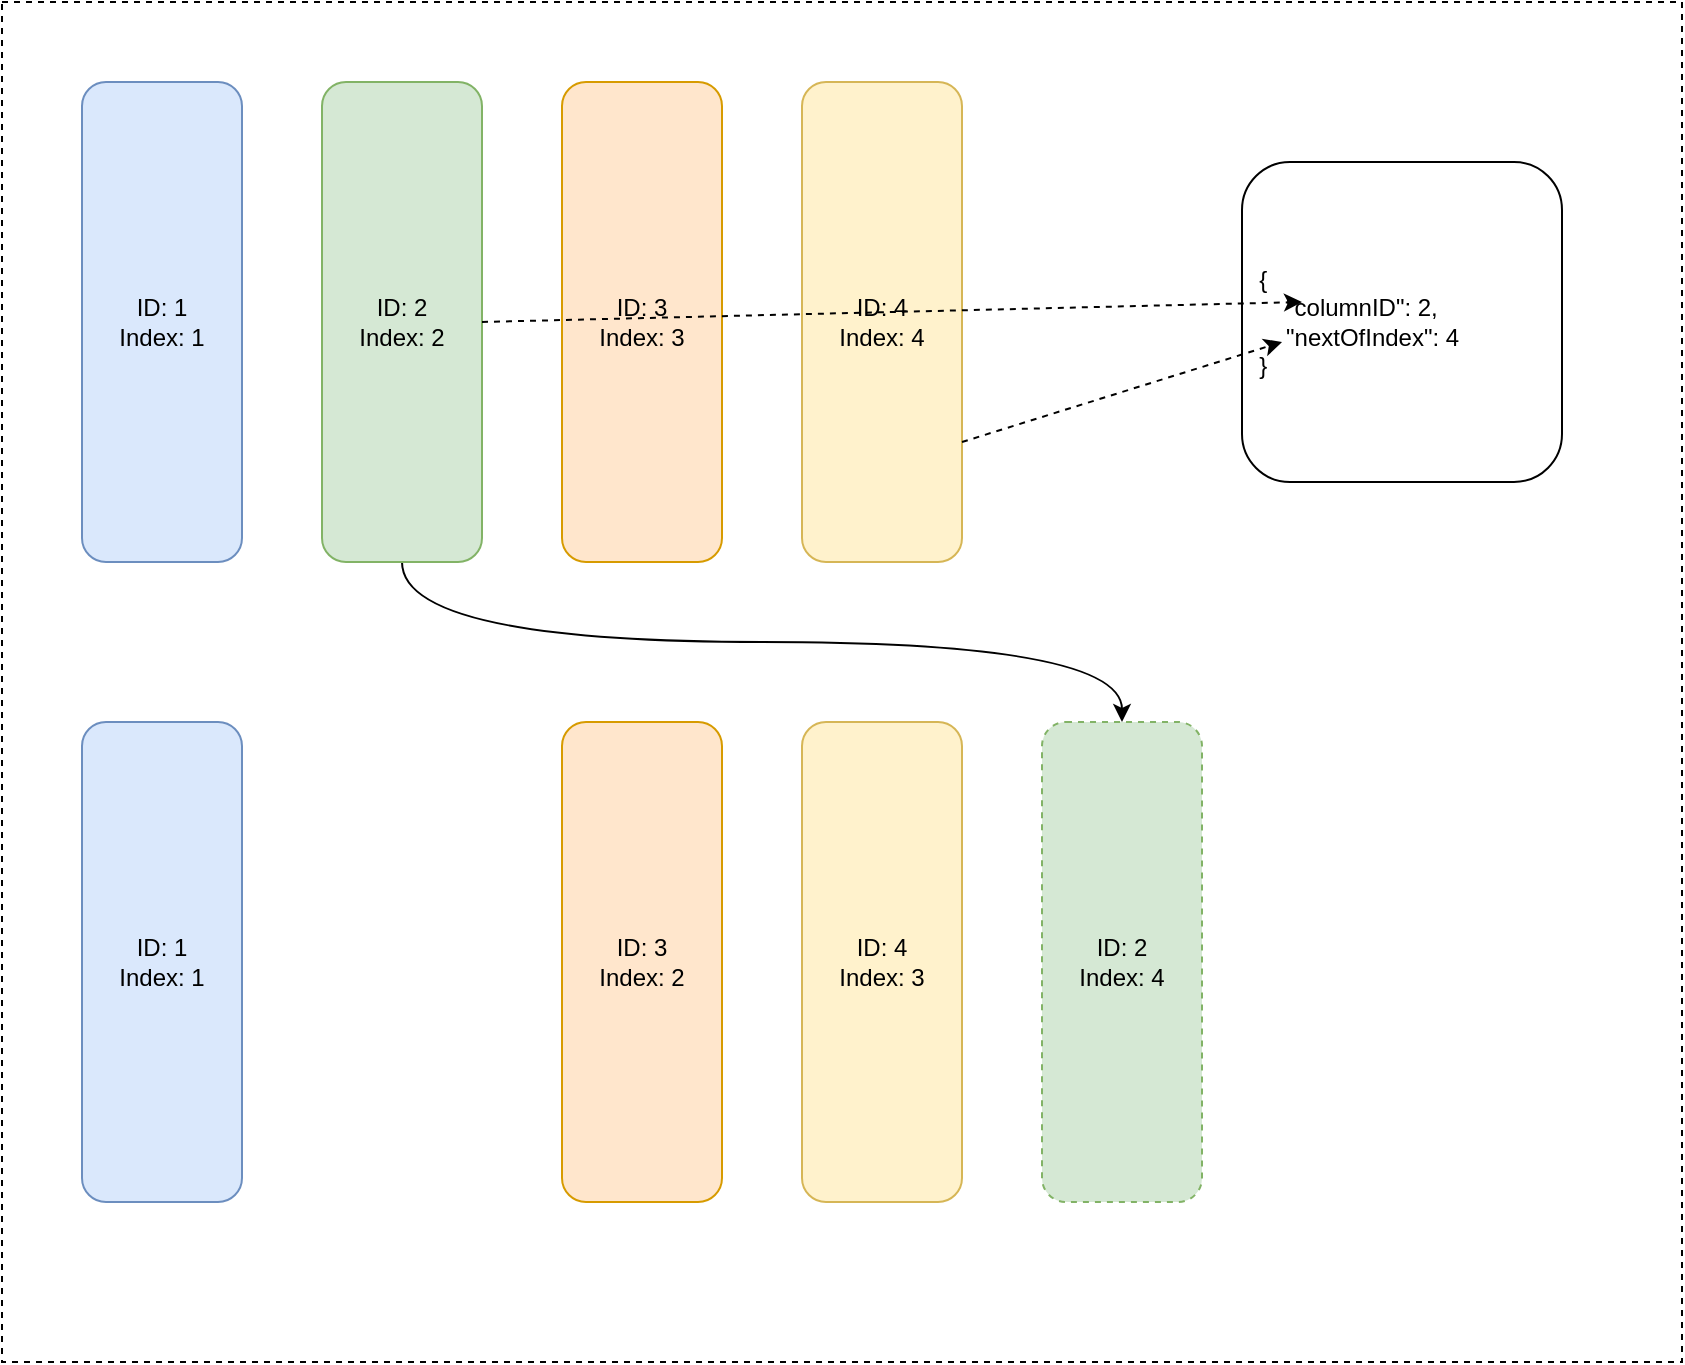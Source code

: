 <mxfile version="14.7.2" type="github">
  <diagram id="OLHDvAYr1XDLkRCobP8q" name="Page-1">
    <mxGraphModel dx="1416" dy="797" grid="1" gridSize="10" guides="1" tooltips="1" connect="1" arrows="1" fold="1" page="1" pageScale="1" pageWidth="850" pageHeight="1100" math="0" shadow="0">
      <root>
        <mxCell id="0" />
        <mxCell id="1" parent="0" />
        <mxCell id="KOiYrxqsqVpmPpbS54Qr-11" value="" style="rounded=0;whiteSpace=wrap;html=1;dashed=1;" vertex="1" parent="1">
          <mxGeometry width="840" height="680" as="geometry" />
        </mxCell>
        <mxCell id="KOiYrxqsqVpmPpbS54Qr-1" value="ID: 1&lt;br&gt;Index: 1" style="rounded=1;whiteSpace=wrap;html=1;fillColor=#dae8fc;strokeColor=#6c8ebf;" vertex="1" parent="1">
          <mxGeometry x="40" y="40" width="80" height="240" as="geometry" />
        </mxCell>
        <mxCell id="KOiYrxqsqVpmPpbS54Qr-10" style="edgeStyle=orthogonalEdgeStyle;rounded=0;orthogonalLoop=1;jettySize=auto;html=1;exitX=0.5;exitY=1;exitDx=0;exitDy=0;entryX=0.5;entryY=0;entryDx=0;entryDy=0;curved=1;" edge="1" parent="1" source="KOiYrxqsqVpmPpbS54Qr-2" target="KOiYrxqsqVpmPpbS54Qr-6">
          <mxGeometry relative="1" as="geometry" />
        </mxCell>
        <mxCell id="KOiYrxqsqVpmPpbS54Qr-2" value="&lt;span&gt;ID: 2&lt;/span&gt;&lt;br&gt;&lt;span&gt;Index: 2&lt;/span&gt;" style="rounded=1;whiteSpace=wrap;html=1;fillColor=#d5e8d4;strokeColor=#82b366;" vertex="1" parent="1">
          <mxGeometry x="160" y="40" width="80" height="240" as="geometry" />
        </mxCell>
        <mxCell id="KOiYrxqsqVpmPpbS54Qr-3" value="&lt;span&gt;ID: 3&lt;/span&gt;&lt;br&gt;&lt;span&gt;Index: 3&lt;/span&gt;" style="rounded=1;whiteSpace=wrap;html=1;fillColor=#ffe6cc;strokeColor=#d79b00;" vertex="1" parent="1">
          <mxGeometry x="280" y="40" width="80" height="240" as="geometry" />
        </mxCell>
        <mxCell id="KOiYrxqsqVpmPpbS54Qr-4" value="&lt;span&gt;ID: 4&lt;/span&gt;&lt;br&gt;&lt;span&gt;Index: 4&lt;/span&gt;" style="rounded=1;whiteSpace=wrap;html=1;fillColor=#fff2cc;strokeColor=#d6b656;" vertex="1" parent="1">
          <mxGeometry x="400" y="40" width="80" height="240" as="geometry" />
        </mxCell>
        <mxCell id="KOiYrxqsqVpmPpbS54Qr-5" value="ID: 1&lt;br&gt;Index: 1" style="rounded=1;whiteSpace=wrap;html=1;fillColor=#dae8fc;strokeColor=#6c8ebf;" vertex="1" parent="1">
          <mxGeometry x="40" y="360" width="80" height="240" as="geometry" />
        </mxCell>
        <mxCell id="KOiYrxqsqVpmPpbS54Qr-6" value="&lt;span&gt;ID: 2&lt;/span&gt;&lt;br&gt;&lt;span&gt;Index: 4&lt;/span&gt;" style="rounded=1;whiteSpace=wrap;html=1;fillColor=#d5e8d4;strokeColor=#82b366;dashed=1;" vertex="1" parent="1">
          <mxGeometry x="520" y="360" width="80" height="240" as="geometry" />
        </mxCell>
        <mxCell id="KOiYrxqsqVpmPpbS54Qr-7" value="&lt;span&gt;ID: 3&lt;/span&gt;&lt;br&gt;&lt;span&gt;Index: 2&lt;/span&gt;" style="rounded=1;whiteSpace=wrap;html=1;fillColor=#ffe6cc;strokeColor=#d79b00;" vertex="1" parent="1">
          <mxGeometry x="280" y="360" width="80" height="240" as="geometry" />
        </mxCell>
        <mxCell id="KOiYrxqsqVpmPpbS54Qr-8" value="&lt;span&gt;ID: 4&lt;/span&gt;&lt;br&gt;&lt;span&gt;Index: 3&lt;/span&gt;" style="rounded=1;whiteSpace=wrap;html=1;fillColor=#fff2cc;strokeColor=#d6b656;" vertex="1" parent="1">
          <mxGeometry x="400" y="360" width="80" height="240" as="geometry" />
        </mxCell>
        <mxCell id="KOiYrxqsqVpmPpbS54Qr-12" value="&amp;nbsp; {&lt;br&gt;&amp;nbsp; &amp;nbsp; &amp;nbsp; &quot;columnID&quot;: 2,&lt;br&gt;&amp;nbsp; &amp;nbsp; &amp;nbsp; &quot;nextOfIndex&quot;: 4&lt;br&gt;&amp;nbsp; }" style="rounded=1;whiteSpace=wrap;html=1;align=left;" vertex="1" parent="1">
          <mxGeometry x="620" y="80" width="160" height="160" as="geometry" />
        </mxCell>
        <mxCell id="KOiYrxqsqVpmPpbS54Qr-15" value="" style="endArrow=classic;html=1;exitX=1;exitY=0.5;exitDx=0;exitDy=0;dashed=1;" edge="1" parent="1" source="KOiYrxqsqVpmPpbS54Qr-2">
          <mxGeometry width="50" height="50" relative="1" as="geometry">
            <mxPoint x="400" y="380" as="sourcePoint" />
            <mxPoint x="650" y="150" as="targetPoint" />
          </mxGeometry>
        </mxCell>
        <mxCell id="KOiYrxqsqVpmPpbS54Qr-16" value="" style="endArrow=classic;html=1;exitX=1;exitY=0.75;exitDx=0;exitDy=0;dashed=1;" edge="1" parent="1" source="KOiYrxqsqVpmPpbS54Qr-4">
          <mxGeometry width="50" height="50" relative="1" as="geometry">
            <mxPoint x="400" y="380" as="sourcePoint" />
            <mxPoint x="640" y="170" as="targetPoint" />
          </mxGeometry>
        </mxCell>
      </root>
    </mxGraphModel>
  </diagram>
</mxfile>
